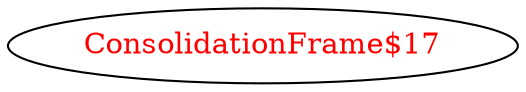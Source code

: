 digraph dependencyGraph {
 concentrate=true;
 ranksep="2.0";
 rankdir="LR"; 
 splines="ortho";
"ConsolidationFrame$17" [fontcolor="red"];
}